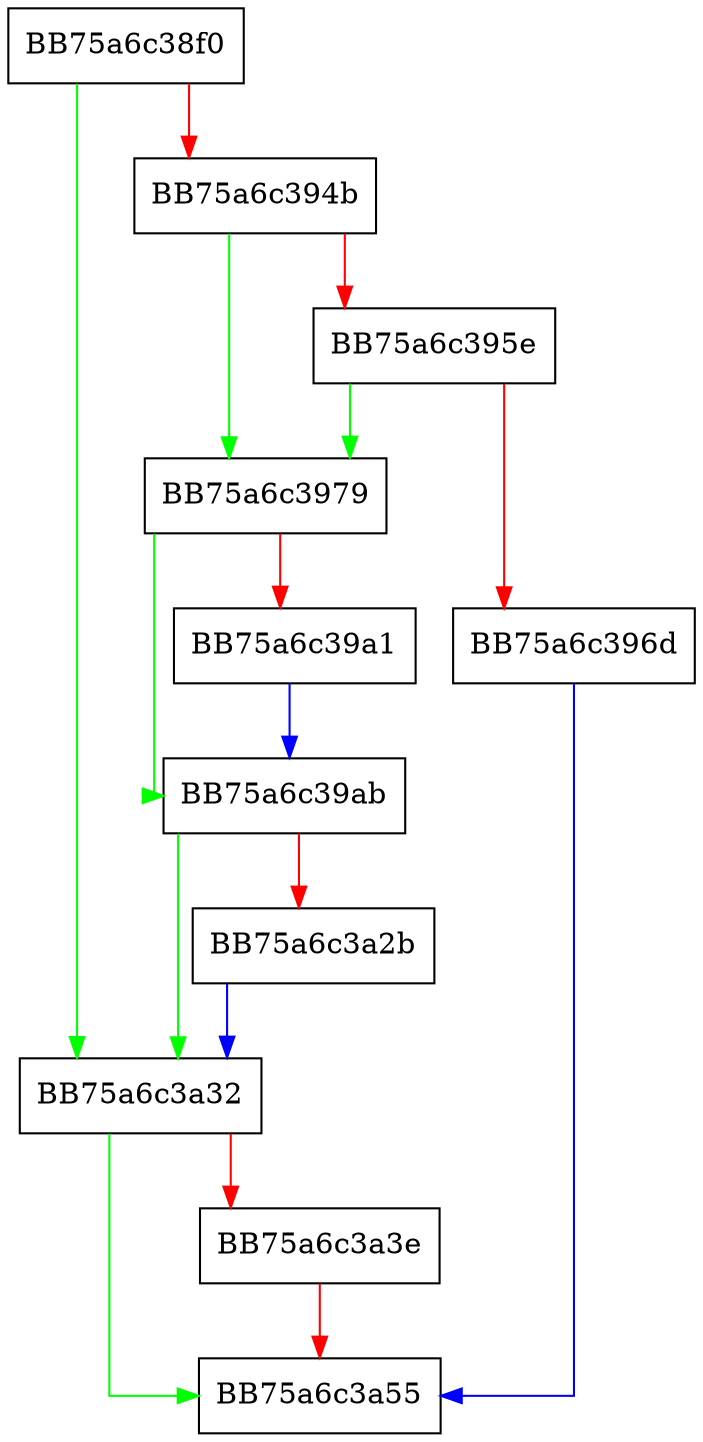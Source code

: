 digraph allocate {
  node [shape="box"];
  graph [splines=ortho];
  BB75a6c38f0 -> BB75a6c3a32 [color="green"];
  BB75a6c38f0 -> BB75a6c394b [color="red"];
  BB75a6c394b -> BB75a6c3979 [color="green"];
  BB75a6c394b -> BB75a6c395e [color="red"];
  BB75a6c395e -> BB75a6c3979 [color="green"];
  BB75a6c395e -> BB75a6c396d [color="red"];
  BB75a6c396d -> BB75a6c3a55 [color="blue"];
  BB75a6c3979 -> BB75a6c39ab [color="green"];
  BB75a6c3979 -> BB75a6c39a1 [color="red"];
  BB75a6c39a1 -> BB75a6c39ab [color="blue"];
  BB75a6c39ab -> BB75a6c3a32 [color="green"];
  BB75a6c39ab -> BB75a6c3a2b [color="red"];
  BB75a6c3a2b -> BB75a6c3a32 [color="blue"];
  BB75a6c3a32 -> BB75a6c3a55 [color="green"];
  BB75a6c3a32 -> BB75a6c3a3e [color="red"];
  BB75a6c3a3e -> BB75a6c3a55 [color="red"];
}